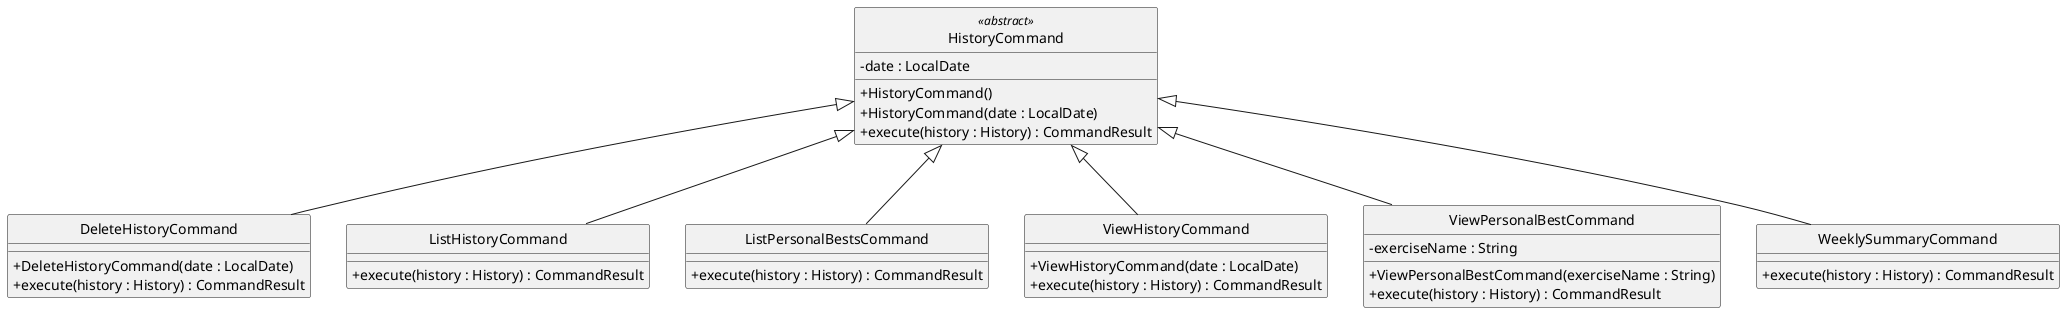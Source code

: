 @startuml
skinparam classAttributeIconSize 0
hide circle

class HistoryCommand <<abstract>> {
    - date : LocalDate
    + HistoryCommand()
    + HistoryCommand(date : LocalDate)
    + execute(history : History) : CommandResult
}

class DeleteHistoryCommand {
    + DeleteHistoryCommand(date : LocalDate)
    + execute(history : History) : CommandResult
}

class ListHistoryCommand {
    + execute(history : History) : CommandResult
}

class ListPersonalBestsCommand {
    + execute(history : History) : CommandResult
}

class ViewHistoryCommand {
    + ViewHistoryCommand(date : LocalDate)
    + execute(history : History) : CommandResult
}

class ViewPersonalBestCommand {
    - exerciseName : String
    + ViewPersonalBestCommand(exerciseName : String)
    + execute(history : History) : CommandResult
}

class WeeklySummaryCommand {
    + execute(history : History) : CommandResult
}

HistoryCommand <|-- DeleteHistoryCommand
HistoryCommand <|-- ListHistoryCommand
HistoryCommand <|-- ListPersonalBestsCommand
HistoryCommand <|-- ViewHistoryCommand
HistoryCommand <|-- ViewPersonalBestCommand
HistoryCommand <|-- WeeklySummaryCommand
@enduml

